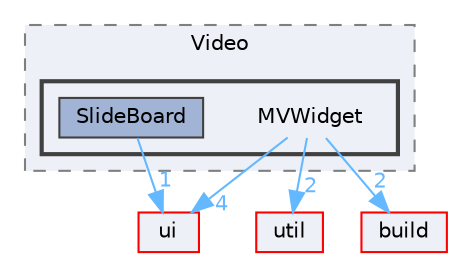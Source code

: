 digraph "MVWidget"
{
 // LATEX_PDF_SIZE
  bgcolor="transparent";
  edge [fontname=Helvetica,fontsize=10,labelfontname=Helvetica,labelfontsize=10];
  node [fontname=Helvetica,fontsize=10,shape=box,height=0.2,width=0.4];
  compound=true
  subgraph clusterdir_90e279afbf7087a5af4c74d8ed8b8ff6 {
    graph [ bgcolor="#edf0f7", pencolor="grey50", label="Video", fontname=Helvetica,fontsize=10 style="filled,dashed", URL="dir_90e279afbf7087a5af4c74d8ed8b8ff6.html",tooltip=""]
  subgraph clusterdir_a0d415d51b44062733c95fcb57206cfa {
    graph [ bgcolor="#edf0f7", pencolor="grey25", label="", fontname=Helvetica,fontsize=10 style="filled,bold", URL="dir_a0d415d51b44062733c95fcb57206cfa.html",tooltip=""]
    dir_a0d415d51b44062733c95fcb57206cfa [shape=plaintext, label="MVWidget"];
  dir_f315d88240fa2fff2600495c85b367c8 [label="SlideBoard", fillcolor="#a2b4d6", color="grey25", style="filled", URL="dir_f315d88240fa2fff2600495c85b367c8.html",tooltip=""];
  }
  }
  dir_1788f8309b1a812dcb800a185471cf6c [label="ui", fillcolor="#edf0f7", color="red", style="filled", URL="dir_1788f8309b1a812dcb800a185471cf6c.html",tooltip=""];
  dir_23ec12649285f9fabf3a6b7380226c28 [label="util", fillcolor="#edf0f7", color="red", style="filled", URL="dir_23ec12649285f9fabf3a6b7380226c28.html",tooltip=""];
  dir_4fef79e7177ba769987a8da36c892c5f [label="build", fillcolor="#edf0f7", color="red", style="filled", URL="dir_4fef79e7177ba769987a8da36c892c5f.html",tooltip=""];
  dir_a0d415d51b44062733c95fcb57206cfa->dir_1788f8309b1a812dcb800a185471cf6c [headlabel="4", labeldistance=1.5 headhref="dir_000215_000351.html" href="dir_000215_000351.html" color="steelblue1" fontcolor="steelblue1"];
  dir_a0d415d51b44062733c95fcb57206cfa->dir_23ec12649285f9fabf3a6b7380226c28 [headlabel="2", labeldistance=1.5 headhref="dir_000215_000357.html" href="dir_000215_000357.html" color="steelblue1" fontcolor="steelblue1"];
  dir_a0d415d51b44062733c95fcb57206cfa->dir_4fef79e7177ba769987a8da36c892c5f [headlabel="2", labeldistance=1.5 headhref="dir_000215_000041.html" href="dir_000215_000041.html" color="steelblue1" fontcolor="steelblue1"];
  dir_f315d88240fa2fff2600495c85b367c8->dir_1788f8309b1a812dcb800a185471cf6c [headlabel="1", labeldistance=1.5 headhref="dir_000330_000351.html" href="dir_000330_000351.html" color="steelblue1" fontcolor="steelblue1"];
}
